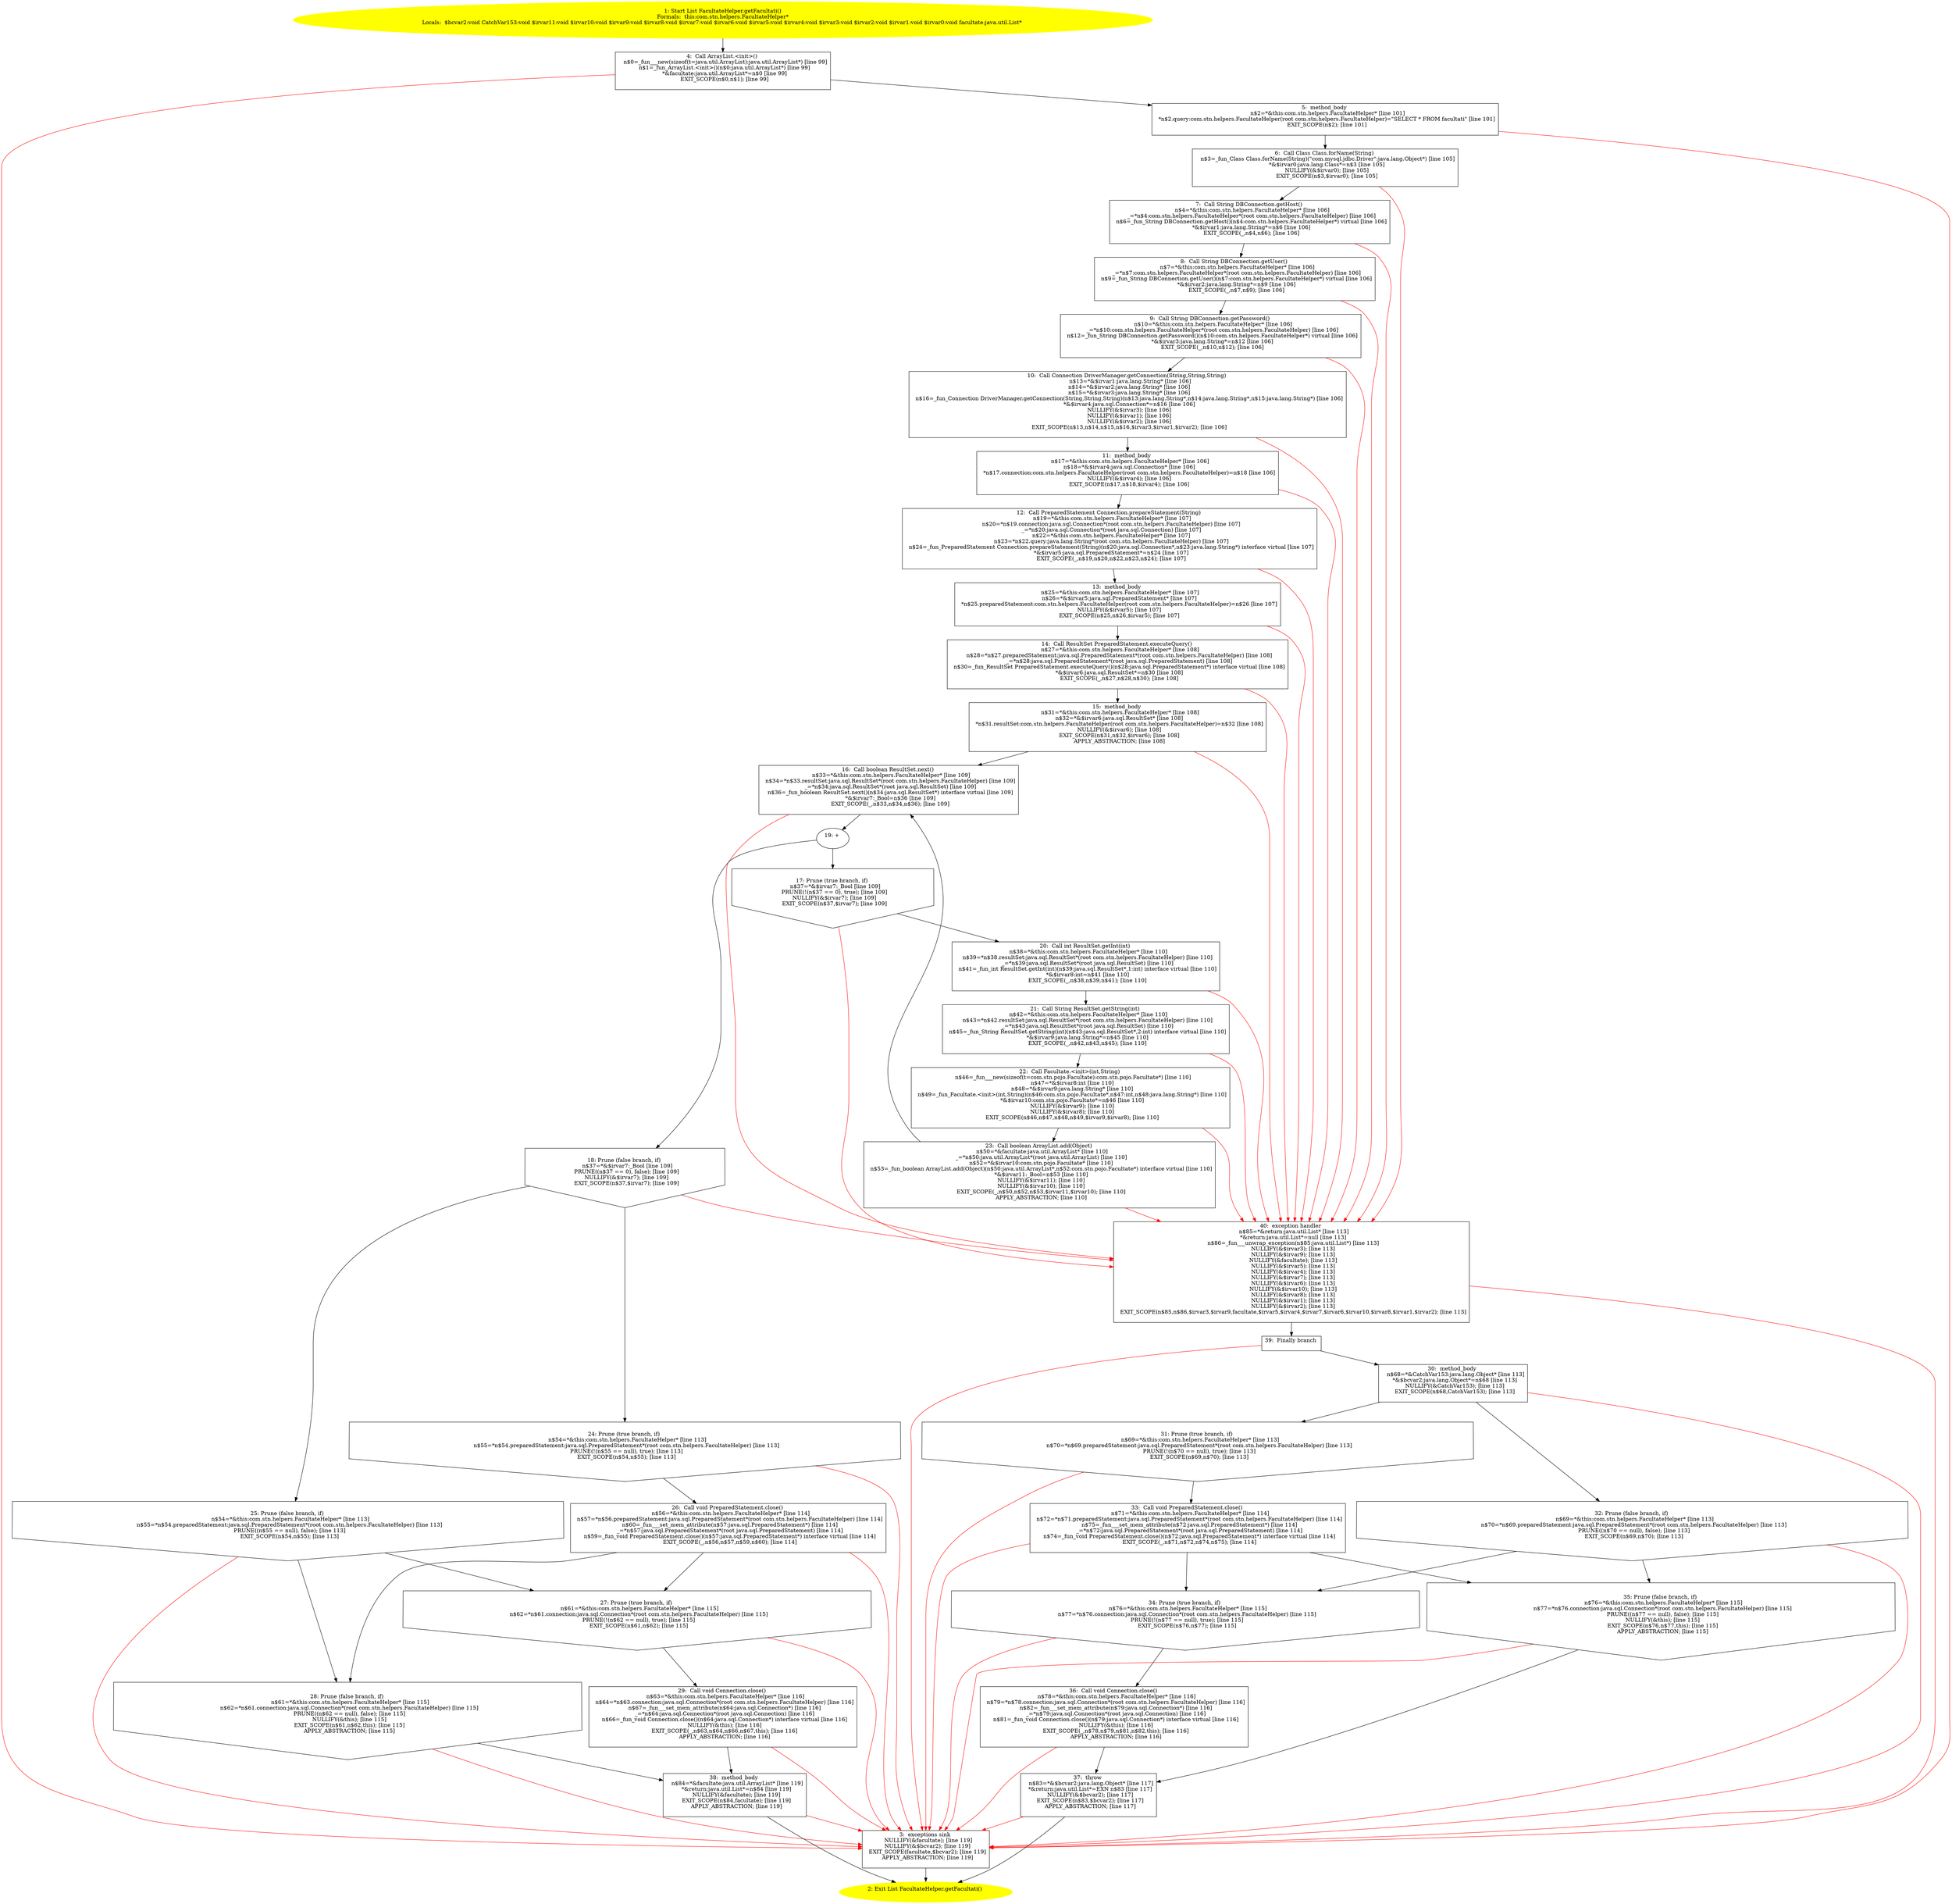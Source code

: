 /* @generated */
digraph cfg {
"com.stn.helpers.FacultateHelper.getFacultati():java.util.List.4bb472b084fa0573bd95fa3c87fb6974_1" [label="1: Start List FacultateHelper.getFacultati()\nFormals:  this:com.stn.helpers.FacultateHelper*\nLocals:  $bcvar2:void CatchVar153:void $irvar11:void $irvar10:void $irvar9:void $irvar8:void $irvar7:void $irvar6:void $irvar5:void $irvar4:void $irvar3:void $irvar2:void $irvar1:void $irvar0:void facultate:java.util.List* \n  " color=yellow style=filled]
	

	 "com.stn.helpers.FacultateHelper.getFacultati():java.util.List.4bb472b084fa0573bd95fa3c87fb6974_1" -> "com.stn.helpers.FacultateHelper.getFacultati():java.util.List.4bb472b084fa0573bd95fa3c87fb6974_4" ;
"com.stn.helpers.FacultateHelper.getFacultati():java.util.List.4bb472b084fa0573bd95fa3c87fb6974_2" [label="2: Exit List FacultateHelper.getFacultati() \n  " color=yellow style=filled]
	

"com.stn.helpers.FacultateHelper.getFacultati():java.util.List.4bb472b084fa0573bd95fa3c87fb6974_3" [label="3:  exceptions sink \n   NULLIFY(&facultate); [line 119]\n  NULLIFY(&$bcvar2); [line 119]\n  EXIT_SCOPE(facultate,$bcvar2); [line 119]\n  APPLY_ABSTRACTION; [line 119]\n " shape="box"]
	

	 "com.stn.helpers.FacultateHelper.getFacultati():java.util.List.4bb472b084fa0573bd95fa3c87fb6974_3" -> "com.stn.helpers.FacultateHelper.getFacultati():java.util.List.4bb472b084fa0573bd95fa3c87fb6974_2" ;
"com.stn.helpers.FacultateHelper.getFacultati():java.util.List.4bb472b084fa0573bd95fa3c87fb6974_4" [label="4:  Call ArrayList.<init>() \n   n$0=_fun___new(sizeof(t=java.util.ArrayList):java.util.ArrayList*) [line 99]\n  n$1=_fun_ArrayList.<init>()(n$0:java.util.ArrayList*) [line 99]\n  *&facultate:java.util.ArrayList*=n$0 [line 99]\n  EXIT_SCOPE(n$0,n$1); [line 99]\n " shape="box"]
	

	 "com.stn.helpers.FacultateHelper.getFacultati():java.util.List.4bb472b084fa0573bd95fa3c87fb6974_4" -> "com.stn.helpers.FacultateHelper.getFacultati():java.util.List.4bb472b084fa0573bd95fa3c87fb6974_5" ;
	 "com.stn.helpers.FacultateHelper.getFacultati():java.util.List.4bb472b084fa0573bd95fa3c87fb6974_4" -> "com.stn.helpers.FacultateHelper.getFacultati():java.util.List.4bb472b084fa0573bd95fa3c87fb6974_3" [color="red" ];
"com.stn.helpers.FacultateHelper.getFacultati():java.util.List.4bb472b084fa0573bd95fa3c87fb6974_5" [label="5:  method_body \n   n$2=*&this:com.stn.helpers.FacultateHelper* [line 101]\n  *n$2.query:com.stn.helpers.FacultateHelper(root com.stn.helpers.FacultateHelper)=\"SELECT * FROM facultati\" [line 101]\n  EXIT_SCOPE(n$2); [line 101]\n " shape="box"]
	

	 "com.stn.helpers.FacultateHelper.getFacultati():java.util.List.4bb472b084fa0573bd95fa3c87fb6974_5" -> "com.stn.helpers.FacultateHelper.getFacultati():java.util.List.4bb472b084fa0573bd95fa3c87fb6974_6" ;
	 "com.stn.helpers.FacultateHelper.getFacultati():java.util.List.4bb472b084fa0573bd95fa3c87fb6974_5" -> "com.stn.helpers.FacultateHelper.getFacultati():java.util.List.4bb472b084fa0573bd95fa3c87fb6974_3" [color="red" ];
"com.stn.helpers.FacultateHelper.getFacultati():java.util.List.4bb472b084fa0573bd95fa3c87fb6974_6" [label="6:  Call Class Class.forName(String) \n   n$3=_fun_Class Class.forName(String)(\"com.mysql.jdbc.Driver\":java.lang.Object*) [line 105]\n  *&$irvar0:java.lang.Class*=n$3 [line 105]\n  NULLIFY(&$irvar0); [line 105]\n  EXIT_SCOPE(n$3,$irvar0); [line 105]\n " shape="box"]
	

	 "com.stn.helpers.FacultateHelper.getFacultati():java.util.List.4bb472b084fa0573bd95fa3c87fb6974_6" -> "com.stn.helpers.FacultateHelper.getFacultati():java.util.List.4bb472b084fa0573bd95fa3c87fb6974_7" ;
	 "com.stn.helpers.FacultateHelper.getFacultati():java.util.List.4bb472b084fa0573bd95fa3c87fb6974_6" -> "com.stn.helpers.FacultateHelper.getFacultati():java.util.List.4bb472b084fa0573bd95fa3c87fb6974_40" [color="red" ];
"com.stn.helpers.FacultateHelper.getFacultati():java.util.List.4bb472b084fa0573bd95fa3c87fb6974_7" [label="7:  Call String DBConnection.getHost() \n   n$4=*&this:com.stn.helpers.FacultateHelper* [line 106]\n  _=*n$4:com.stn.helpers.FacultateHelper*(root com.stn.helpers.FacultateHelper) [line 106]\n  n$6=_fun_String DBConnection.getHost()(n$4:com.stn.helpers.FacultateHelper*) virtual [line 106]\n  *&$irvar1:java.lang.String*=n$6 [line 106]\n  EXIT_SCOPE(_,n$4,n$6); [line 106]\n " shape="box"]
	

	 "com.stn.helpers.FacultateHelper.getFacultati():java.util.List.4bb472b084fa0573bd95fa3c87fb6974_7" -> "com.stn.helpers.FacultateHelper.getFacultati():java.util.List.4bb472b084fa0573bd95fa3c87fb6974_8" ;
	 "com.stn.helpers.FacultateHelper.getFacultati():java.util.List.4bb472b084fa0573bd95fa3c87fb6974_7" -> "com.stn.helpers.FacultateHelper.getFacultati():java.util.List.4bb472b084fa0573bd95fa3c87fb6974_40" [color="red" ];
"com.stn.helpers.FacultateHelper.getFacultati():java.util.List.4bb472b084fa0573bd95fa3c87fb6974_8" [label="8:  Call String DBConnection.getUser() \n   n$7=*&this:com.stn.helpers.FacultateHelper* [line 106]\n  _=*n$7:com.stn.helpers.FacultateHelper*(root com.stn.helpers.FacultateHelper) [line 106]\n  n$9=_fun_String DBConnection.getUser()(n$7:com.stn.helpers.FacultateHelper*) virtual [line 106]\n  *&$irvar2:java.lang.String*=n$9 [line 106]\n  EXIT_SCOPE(_,n$7,n$9); [line 106]\n " shape="box"]
	

	 "com.stn.helpers.FacultateHelper.getFacultati():java.util.List.4bb472b084fa0573bd95fa3c87fb6974_8" -> "com.stn.helpers.FacultateHelper.getFacultati():java.util.List.4bb472b084fa0573bd95fa3c87fb6974_9" ;
	 "com.stn.helpers.FacultateHelper.getFacultati():java.util.List.4bb472b084fa0573bd95fa3c87fb6974_8" -> "com.stn.helpers.FacultateHelper.getFacultati():java.util.List.4bb472b084fa0573bd95fa3c87fb6974_40" [color="red" ];
"com.stn.helpers.FacultateHelper.getFacultati():java.util.List.4bb472b084fa0573bd95fa3c87fb6974_9" [label="9:  Call String DBConnection.getPassword() \n   n$10=*&this:com.stn.helpers.FacultateHelper* [line 106]\n  _=*n$10:com.stn.helpers.FacultateHelper*(root com.stn.helpers.FacultateHelper) [line 106]\n  n$12=_fun_String DBConnection.getPassword()(n$10:com.stn.helpers.FacultateHelper*) virtual [line 106]\n  *&$irvar3:java.lang.String*=n$12 [line 106]\n  EXIT_SCOPE(_,n$10,n$12); [line 106]\n " shape="box"]
	

	 "com.stn.helpers.FacultateHelper.getFacultati():java.util.List.4bb472b084fa0573bd95fa3c87fb6974_9" -> "com.stn.helpers.FacultateHelper.getFacultati():java.util.List.4bb472b084fa0573bd95fa3c87fb6974_10" ;
	 "com.stn.helpers.FacultateHelper.getFacultati():java.util.List.4bb472b084fa0573bd95fa3c87fb6974_9" -> "com.stn.helpers.FacultateHelper.getFacultati():java.util.List.4bb472b084fa0573bd95fa3c87fb6974_40" [color="red" ];
"com.stn.helpers.FacultateHelper.getFacultati():java.util.List.4bb472b084fa0573bd95fa3c87fb6974_10" [label="10:  Call Connection DriverManager.getConnection(String,String,String) \n   n$13=*&$irvar1:java.lang.String* [line 106]\n  n$14=*&$irvar2:java.lang.String* [line 106]\n  n$15=*&$irvar3:java.lang.String* [line 106]\n  n$16=_fun_Connection DriverManager.getConnection(String,String,String)(n$13:java.lang.String*,n$14:java.lang.String*,n$15:java.lang.String*) [line 106]\n  *&$irvar4:java.sql.Connection*=n$16 [line 106]\n  NULLIFY(&$irvar3); [line 106]\n  NULLIFY(&$irvar1); [line 106]\n  NULLIFY(&$irvar2); [line 106]\n  EXIT_SCOPE(n$13,n$14,n$15,n$16,$irvar3,$irvar1,$irvar2); [line 106]\n " shape="box"]
	

	 "com.stn.helpers.FacultateHelper.getFacultati():java.util.List.4bb472b084fa0573bd95fa3c87fb6974_10" -> "com.stn.helpers.FacultateHelper.getFacultati():java.util.List.4bb472b084fa0573bd95fa3c87fb6974_11" ;
	 "com.stn.helpers.FacultateHelper.getFacultati():java.util.List.4bb472b084fa0573bd95fa3c87fb6974_10" -> "com.stn.helpers.FacultateHelper.getFacultati():java.util.List.4bb472b084fa0573bd95fa3c87fb6974_40" [color="red" ];
"com.stn.helpers.FacultateHelper.getFacultati():java.util.List.4bb472b084fa0573bd95fa3c87fb6974_11" [label="11:  method_body \n   n$17=*&this:com.stn.helpers.FacultateHelper* [line 106]\n  n$18=*&$irvar4:java.sql.Connection* [line 106]\n  *n$17.connection:com.stn.helpers.FacultateHelper(root com.stn.helpers.FacultateHelper)=n$18 [line 106]\n  NULLIFY(&$irvar4); [line 106]\n  EXIT_SCOPE(n$17,n$18,$irvar4); [line 106]\n " shape="box"]
	

	 "com.stn.helpers.FacultateHelper.getFacultati():java.util.List.4bb472b084fa0573bd95fa3c87fb6974_11" -> "com.stn.helpers.FacultateHelper.getFacultati():java.util.List.4bb472b084fa0573bd95fa3c87fb6974_12" ;
	 "com.stn.helpers.FacultateHelper.getFacultati():java.util.List.4bb472b084fa0573bd95fa3c87fb6974_11" -> "com.stn.helpers.FacultateHelper.getFacultati():java.util.List.4bb472b084fa0573bd95fa3c87fb6974_40" [color="red" ];
"com.stn.helpers.FacultateHelper.getFacultati():java.util.List.4bb472b084fa0573bd95fa3c87fb6974_12" [label="12:  Call PreparedStatement Connection.prepareStatement(String) \n   n$19=*&this:com.stn.helpers.FacultateHelper* [line 107]\n  n$20=*n$19.connection:java.sql.Connection*(root com.stn.helpers.FacultateHelper) [line 107]\n  _=*n$20:java.sql.Connection*(root java.sql.Connection) [line 107]\n  n$22=*&this:com.stn.helpers.FacultateHelper* [line 107]\n  n$23=*n$22.query:java.lang.String*(root com.stn.helpers.FacultateHelper) [line 107]\n  n$24=_fun_PreparedStatement Connection.prepareStatement(String)(n$20:java.sql.Connection*,n$23:java.lang.String*) interface virtual [line 107]\n  *&$irvar5:java.sql.PreparedStatement*=n$24 [line 107]\n  EXIT_SCOPE(_,n$19,n$20,n$22,n$23,n$24); [line 107]\n " shape="box"]
	

	 "com.stn.helpers.FacultateHelper.getFacultati():java.util.List.4bb472b084fa0573bd95fa3c87fb6974_12" -> "com.stn.helpers.FacultateHelper.getFacultati():java.util.List.4bb472b084fa0573bd95fa3c87fb6974_13" ;
	 "com.stn.helpers.FacultateHelper.getFacultati():java.util.List.4bb472b084fa0573bd95fa3c87fb6974_12" -> "com.stn.helpers.FacultateHelper.getFacultati():java.util.List.4bb472b084fa0573bd95fa3c87fb6974_40" [color="red" ];
"com.stn.helpers.FacultateHelper.getFacultati():java.util.List.4bb472b084fa0573bd95fa3c87fb6974_13" [label="13:  method_body \n   n$25=*&this:com.stn.helpers.FacultateHelper* [line 107]\n  n$26=*&$irvar5:java.sql.PreparedStatement* [line 107]\n  *n$25.preparedStatement:com.stn.helpers.FacultateHelper(root com.stn.helpers.FacultateHelper)=n$26 [line 107]\n  NULLIFY(&$irvar5); [line 107]\n  EXIT_SCOPE(n$25,n$26,$irvar5); [line 107]\n " shape="box"]
	

	 "com.stn.helpers.FacultateHelper.getFacultati():java.util.List.4bb472b084fa0573bd95fa3c87fb6974_13" -> "com.stn.helpers.FacultateHelper.getFacultati():java.util.List.4bb472b084fa0573bd95fa3c87fb6974_14" ;
	 "com.stn.helpers.FacultateHelper.getFacultati():java.util.List.4bb472b084fa0573bd95fa3c87fb6974_13" -> "com.stn.helpers.FacultateHelper.getFacultati():java.util.List.4bb472b084fa0573bd95fa3c87fb6974_40" [color="red" ];
"com.stn.helpers.FacultateHelper.getFacultati():java.util.List.4bb472b084fa0573bd95fa3c87fb6974_14" [label="14:  Call ResultSet PreparedStatement.executeQuery() \n   n$27=*&this:com.stn.helpers.FacultateHelper* [line 108]\n  n$28=*n$27.preparedStatement:java.sql.PreparedStatement*(root com.stn.helpers.FacultateHelper) [line 108]\n  _=*n$28:java.sql.PreparedStatement*(root java.sql.PreparedStatement) [line 108]\n  n$30=_fun_ResultSet PreparedStatement.executeQuery()(n$28:java.sql.PreparedStatement*) interface virtual [line 108]\n  *&$irvar6:java.sql.ResultSet*=n$30 [line 108]\n  EXIT_SCOPE(_,n$27,n$28,n$30); [line 108]\n " shape="box"]
	

	 "com.stn.helpers.FacultateHelper.getFacultati():java.util.List.4bb472b084fa0573bd95fa3c87fb6974_14" -> "com.stn.helpers.FacultateHelper.getFacultati():java.util.List.4bb472b084fa0573bd95fa3c87fb6974_15" ;
	 "com.stn.helpers.FacultateHelper.getFacultati():java.util.List.4bb472b084fa0573bd95fa3c87fb6974_14" -> "com.stn.helpers.FacultateHelper.getFacultati():java.util.List.4bb472b084fa0573bd95fa3c87fb6974_40" [color="red" ];
"com.stn.helpers.FacultateHelper.getFacultati():java.util.List.4bb472b084fa0573bd95fa3c87fb6974_15" [label="15:  method_body \n   n$31=*&this:com.stn.helpers.FacultateHelper* [line 108]\n  n$32=*&$irvar6:java.sql.ResultSet* [line 108]\n  *n$31.resultSet:com.stn.helpers.FacultateHelper(root com.stn.helpers.FacultateHelper)=n$32 [line 108]\n  NULLIFY(&$irvar6); [line 108]\n  EXIT_SCOPE(n$31,n$32,$irvar6); [line 108]\n  APPLY_ABSTRACTION; [line 108]\n " shape="box"]
	

	 "com.stn.helpers.FacultateHelper.getFacultati():java.util.List.4bb472b084fa0573bd95fa3c87fb6974_15" -> "com.stn.helpers.FacultateHelper.getFacultati():java.util.List.4bb472b084fa0573bd95fa3c87fb6974_16" ;
	 "com.stn.helpers.FacultateHelper.getFacultati():java.util.List.4bb472b084fa0573bd95fa3c87fb6974_15" -> "com.stn.helpers.FacultateHelper.getFacultati():java.util.List.4bb472b084fa0573bd95fa3c87fb6974_40" [color="red" ];
"com.stn.helpers.FacultateHelper.getFacultati():java.util.List.4bb472b084fa0573bd95fa3c87fb6974_16" [label="16:  Call boolean ResultSet.next() \n   n$33=*&this:com.stn.helpers.FacultateHelper* [line 109]\n  n$34=*n$33.resultSet:java.sql.ResultSet*(root com.stn.helpers.FacultateHelper) [line 109]\n  _=*n$34:java.sql.ResultSet*(root java.sql.ResultSet) [line 109]\n  n$36=_fun_boolean ResultSet.next()(n$34:java.sql.ResultSet*) interface virtual [line 109]\n  *&$irvar7:_Bool=n$36 [line 109]\n  EXIT_SCOPE(_,n$33,n$34,n$36); [line 109]\n " shape="box"]
	

	 "com.stn.helpers.FacultateHelper.getFacultati():java.util.List.4bb472b084fa0573bd95fa3c87fb6974_16" -> "com.stn.helpers.FacultateHelper.getFacultati():java.util.List.4bb472b084fa0573bd95fa3c87fb6974_19" ;
	 "com.stn.helpers.FacultateHelper.getFacultati():java.util.List.4bb472b084fa0573bd95fa3c87fb6974_16" -> "com.stn.helpers.FacultateHelper.getFacultati():java.util.List.4bb472b084fa0573bd95fa3c87fb6974_40" [color="red" ];
"com.stn.helpers.FacultateHelper.getFacultati():java.util.List.4bb472b084fa0573bd95fa3c87fb6974_17" [label="17: Prune (true branch, if) \n   n$37=*&$irvar7:_Bool [line 109]\n  PRUNE(!(n$37 == 0), true); [line 109]\n  NULLIFY(&$irvar7); [line 109]\n  EXIT_SCOPE(n$37,$irvar7); [line 109]\n " shape="invhouse"]
	

	 "com.stn.helpers.FacultateHelper.getFacultati():java.util.List.4bb472b084fa0573bd95fa3c87fb6974_17" -> "com.stn.helpers.FacultateHelper.getFacultati():java.util.List.4bb472b084fa0573bd95fa3c87fb6974_20" ;
	 "com.stn.helpers.FacultateHelper.getFacultati():java.util.List.4bb472b084fa0573bd95fa3c87fb6974_17" -> "com.stn.helpers.FacultateHelper.getFacultati():java.util.List.4bb472b084fa0573bd95fa3c87fb6974_40" [color="red" ];
"com.stn.helpers.FacultateHelper.getFacultati():java.util.List.4bb472b084fa0573bd95fa3c87fb6974_18" [label="18: Prune (false branch, if) \n   n$37=*&$irvar7:_Bool [line 109]\n  PRUNE((n$37 == 0), false); [line 109]\n  NULLIFY(&$irvar7); [line 109]\n  EXIT_SCOPE(n$37,$irvar7); [line 109]\n " shape="invhouse"]
	

	 "com.stn.helpers.FacultateHelper.getFacultati():java.util.List.4bb472b084fa0573bd95fa3c87fb6974_18" -> "com.stn.helpers.FacultateHelper.getFacultati():java.util.List.4bb472b084fa0573bd95fa3c87fb6974_24" ;
	 "com.stn.helpers.FacultateHelper.getFacultati():java.util.List.4bb472b084fa0573bd95fa3c87fb6974_18" -> "com.stn.helpers.FacultateHelper.getFacultati():java.util.List.4bb472b084fa0573bd95fa3c87fb6974_25" ;
	 "com.stn.helpers.FacultateHelper.getFacultati():java.util.List.4bb472b084fa0573bd95fa3c87fb6974_18" -> "com.stn.helpers.FacultateHelper.getFacultati():java.util.List.4bb472b084fa0573bd95fa3c87fb6974_40" [color="red" ];
"com.stn.helpers.FacultateHelper.getFacultati():java.util.List.4bb472b084fa0573bd95fa3c87fb6974_19" [label="19: + \n  " ]
	

	 "com.stn.helpers.FacultateHelper.getFacultati():java.util.List.4bb472b084fa0573bd95fa3c87fb6974_19" -> "com.stn.helpers.FacultateHelper.getFacultati():java.util.List.4bb472b084fa0573bd95fa3c87fb6974_17" ;
	 "com.stn.helpers.FacultateHelper.getFacultati():java.util.List.4bb472b084fa0573bd95fa3c87fb6974_19" -> "com.stn.helpers.FacultateHelper.getFacultati():java.util.List.4bb472b084fa0573bd95fa3c87fb6974_18" ;
"com.stn.helpers.FacultateHelper.getFacultati():java.util.List.4bb472b084fa0573bd95fa3c87fb6974_20" [label="20:  Call int ResultSet.getInt(int) \n   n$38=*&this:com.stn.helpers.FacultateHelper* [line 110]\n  n$39=*n$38.resultSet:java.sql.ResultSet*(root com.stn.helpers.FacultateHelper) [line 110]\n  _=*n$39:java.sql.ResultSet*(root java.sql.ResultSet) [line 110]\n  n$41=_fun_int ResultSet.getInt(int)(n$39:java.sql.ResultSet*,1:int) interface virtual [line 110]\n  *&$irvar8:int=n$41 [line 110]\n  EXIT_SCOPE(_,n$38,n$39,n$41); [line 110]\n " shape="box"]
	

	 "com.stn.helpers.FacultateHelper.getFacultati():java.util.List.4bb472b084fa0573bd95fa3c87fb6974_20" -> "com.stn.helpers.FacultateHelper.getFacultati():java.util.List.4bb472b084fa0573bd95fa3c87fb6974_21" ;
	 "com.stn.helpers.FacultateHelper.getFacultati():java.util.List.4bb472b084fa0573bd95fa3c87fb6974_20" -> "com.stn.helpers.FacultateHelper.getFacultati():java.util.List.4bb472b084fa0573bd95fa3c87fb6974_40" [color="red" ];
"com.stn.helpers.FacultateHelper.getFacultati():java.util.List.4bb472b084fa0573bd95fa3c87fb6974_21" [label="21:  Call String ResultSet.getString(int) \n   n$42=*&this:com.stn.helpers.FacultateHelper* [line 110]\n  n$43=*n$42.resultSet:java.sql.ResultSet*(root com.stn.helpers.FacultateHelper) [line 110]\n  _=*n$43:java.sql.ResultSet*(root java.sql.ResultSet) [line 110]\n  n$45=_fun_String ResultSet.getString(int)(n$43:java.sql.ResultSet*,2:int) interface virtual [line 110]\n  *&$irvar9:java.lang.String*=n$45 [line 110]\n  EXIT_SCOPE(_,n$42,n$43,n$45); [line 110]\n " shape="box"]
	

	 "com.stn.helpers.FacultateHelper.getFacultati():java.util.List.4bb472b084fa0573bd95fa3c87fb6974_21" -> "com.stn.helpers.FacultateHelper.getFacultati():java.util.List.4bb472b084fa0573bd95fa3c87fb6974_22" ;
	 "com.stn.helpers.FacultateHelper.getFacultati():java.util.List.4bb472b084fa0573bd95fa3c87fb6974_21" -> "com.stn.helpers.FacultateHelper.getFacultati():java.util.List.4bb472b084fa0573bd95fa3c87fb6974_40" [color="red" ];
"com.stn.helpers.FacultateHelper.getFacultati():java.util.List.4bb472b084fa0573bd95fa3c87fb6974_22" [label="22:  Call Facultate.<init>(int,String) \n   n$46=_fun___new(sizeof(t=com.stn.pojo.Facultate):com.stn.pojo.Facultate*) [line 110]\n  n$47=*&$irvar8:int [line 110]\n  n$48=*&$irvar9:java.lang.String* [line 110]\n  n$49=_fun_Facultate.<init>(int,String)(n$46:com.stn.pojo.Facultate*,n$47:int,n$48:java.lang.String*) [line 110]\n  *&$irvar10:com.stn.pojo.Facultate*=n$46 [line 110]\n  NULLIFY(&$irvar9); [line 110]\n  NULLIFY(&$irvar8); [line 110]\n  EXIT_SCOPE(n$46,n$47,n$48,n$49,$irvar9,$irvar8); [line 110]\n " shape="box"]
	

	 "com.stn.helpers.FacultateHelper.getFacultati():java.util.List.4bb472b084fa0573bd95fa3c87fb6974_22" -> "com.stn.helpers.FacultateHelper.getFacultati():java.util.List.4bb472b084fa0573bd95fa3c87fb6974_23" ;
	 "com.stn.helpers.FacultateHelper.getFacultati():java.util.List.4bb472b084fa0573bd95fa3c87fb6974_22" -> "com.stn.helpers.FacultateHelper.getFacultati():java.util.List.4bb472b084fa0573bd95fa3c87fb6974_40" [color="red" ];
"com.stn.helpers.FacultateHelper.getFacultati():java.util.List.4bb472b084fa0573bd95fa3c87fb6974_23" [label="23:  Call boolean ArrayList.add(Object) \n   n$50=*&facultate:java.util.ArrayList* [line 110]\n  _=*n$50:java.util.ArrayList*(root java.util.ArrayList) [line 110]\n  n$52=*&$irvar10:com.stn.pojo.Facultate* [line 110]\n  n$53=_fun_boolean ArrayList.add(Object)(n$50:java.util.ArrayList*,n$52:com.stn.pojo.Facultate*) interface virtual [line 110]\n  *&$irvar11:_Bool=n$53 [line 110]\n  NULLIFY(&$irvar11); [line 110]\n  NULLIFY(&$irvar10); [line 110]\n  EXIT_SCOPE(_,n$50,n$52,n$53,$irvar11,$irvar10); [line 110]\n  APPLY_ABSTRACTION; [line 110]\n " shape="box"]
	

	 "com.stn.helpers.FacultateHelper.getFacultati():java.util.List.4bb472b084fa0573bd95fa3c87fb6974_23" -> "com.stn.helpers.FacultateHelper.getFacultati():java.util.List.4bb472b084fa0573bd95fa3c87fb6974_16" ;
	 "com.stn.helpers.FacultateHelper.getFacultati():java.util.List.4bb472b084fa0573bd95fa3c87fb6974_23" -> "com.stn.helpers.FacultateHelper.getFacultati():java.util.List.4bb472b084fa0573bd95fa3c87fb6974_40" [color="red" ];
"com.stn.helpers.FacultateHelper.getFacultati():java.util.List.4bb472b084fa0573bd95fa3c87fb6974_24" [label="24: Prune (true branch, if) \n   n$54=*&this:com.stn.helpers.FacultateHelper* [line 113]\n  n$55=*n$54.preparedStatement:java.sql.PreparedStatement*(root com.stn.helpers.FacultateHelper) [line 113]\n  PRUNE(!(n$55 == null), true); [line 113]\n  EXIT_SCOPE(n$54,n$55); [line 113]\n " shape="invhouse"]
	

	 "com.stn.helpers.FacultateHelper.getFacultati():java.util.List.4bb472b084fa0573bd95fa3c87fb6974_24" -> "com.stn.helpers.FacultateHelper.getFacultati():java.util.List.4bb472b084fa0573bd95fa3c87fb6974_26" ;
	 "com.stn.helpers.FacultateHelper.getFacultati():java.util.List.4bb472b084fa0573bd95fa3c87fb6974_24" -> "com.stn.helpers.FacultateHelper.getFacultati():java.util.List.4bb472b084fa0573bd95fa3c87fb6974_3" [color="red" ];
"com.stn.helpers.FacultateHelper.getFacultati():java.util.List.4bb472b084fa0573bd95fa3c87fb6974_25" [label="25: Prune (false branch, if) \n   n$54=*&this:com.stn.helpers.FacultateHelper* [line 113]\n  n$55=*n$54.preparedStatement:java.sql.PreparedStatement*(root com.stn.helpers.FacultateHelper) [line 113]\n  PRUNE((n$55 == null), false); [line 113]\n  EXIT_SCOPE(n$54,n$55); [line 113]\n " shape="invhouse"]
	

	 "com.stn.helpers.FacultateHelper.getFacultati():java.util.List.4bb472b084fa0573bd95fa3c87fb6974_25" -> "com.stn.helpers.FacultateHelper.getFacultati():java.util.List.4bb472b084fa0573bd95fa3c87fb6974_27" ;
	 "com.stn.helpers.FacultateHelper.getFacultati():java.util.List.4bb472b084fa0573bd95fa3c87fb6974_25" -> "com.stn.helpers.FacultateHelper.getFacultati():java.util.List.4bb472b084fa0573bd95fa3c87fb6974_28" ;
	 "com.stn.helpers.FacultateHelper.getFacultati():java.util.List.4bb472b084fa0573bd95fa3c87fb6974_25" -> "com.stn.helpers.FacultateHelper.getFacultati():java.util.List.4bb472b084fa0573bd95fa3c87fb6974_3" [color="red" ];
"com.stn.helpers.FacultateHelper.getFacultati():java.util.List.4bb472b084fa0573bd95fa3c87fb6974_26" [label="26:  Call void PreparedStatement.close() \n   n$56=*&this:com.stn.helpers.FacultateHelper* [line 114]\n  n$57=*n$56.preparedStatement:java.sql.PreparedStatement*(root com.stn.helpers.FacultateHelper) [line 114]\n  n$60=_fun___set_mem_attribute(n$57:java.sql.PreparedStatement*) [line 114]\n  _=*n$57:java.sql.PreparedStatement*(root java.sql.PreparedStatement) [line 114]\n  n$59=_fun_void PreparedStatement.close()(n$57:java.sql.PreparedStatement*) interface virtual [line 114]\n  EXIT_SCOPE(_,n$56,n$57,n$59,n$60); [line 114]\n " shape="box"]
	

	 "com.stn.helpers.FacultateHelper.getFacultati():java.util.List.4bb472b084fa0573bd95fa3c87fb6974_26" -> "com.stn.helpers.FacultateHelper.getFacultati():java.util.List.4bb472b084fa0573bd95fa3c87fb6974_27" ;
	 "com.stn.helpers.FacultateHelper.getFacultati():java.util.List.4bb472b084fa0573bd95fa3c87fb6974_26" -> "com.stn.helpers.FacultateHelper.getFacultati():java.util.List.4bb472b084fa0573bd95fa3c87fb6974_28" ;
	 "com.stn.helpers.FacultateHelper.getFacultati():java.util.List.4bb472b084fa0573bd95fa3c87fb6974_26" -> "com.stn.helpers.FacultateHelper.getFacultati():java.util.List.4bb472b084fa0573bd95fa3c87fb6974_3" [color="red" ];
"com.stn.helpers.FacultateHelper.getFacultati():java.util.List.4bb472b084fa0573bd95fa3c87fb6974_27" [label="27: Prune (true branch, if) \n   n$61=*&this:com.stn.helpers.FacultateHelper* [line 115]\n  n$62=*n$61.connection:java.sql.Connection*(root com.stn.helpers.FacultateHelper) [line 115]\n  PRUNE(!(n$62 == null), true); [line 115]\n  EXIT_SCOPE(n$61,n$62); [line 115]\n " shape="invhouse"]
	

	 "com.stn.helpers.FacultateHelper.getFacultati():java.util.List.4bb472b084fa0573bd95fa3c87fb6974_27" -> "com.stn.helpers.FacultateHelper.getFacultati():java.util.List.4bb472b084fa0573bd95fa3c87fb6974_29" ;
	 "com.stn.helpers.FacultateHelper.getFacultati():java.util.List.4bb472b084fa0573bd95fa3c87fb6974_27" -> "com.stn.helpers.FacultateHelper.getFacultati():java.util.List.4bb472b084fa0573bd95fa3c87fb6974_3" [color="red" ];
"com.stn.helpers.FacultateHelper.getFacultati():java.util.List.4bb472b084fa0573bd95fa3c87fb6974_28" [label="28: Prune (false branch, if) \n   n$61=*&this:com.stn.helpers.FacultateHelper* [line 115]\n  n$62=*n$61.connection:java.sql.Connection*(root com.stn.helpers.FacultateHelper) [line 115]\n  PRUNE((n$62 == null), false); [line 115]\n  NULLIFY(&this); [line 115]\n  EXIT_SCOPE(n$61,n$62,this); [line 115]\n  APPLY_ABSTRACTION; [line 115]\n " shape="invhouse"]
	

	 "com.stn.helpers.FacultateHelper.getFacultati():java.util.List.4bb472b084fa0573bd95fa3c87fb6974_28" -> "com.stn.helpers.FacultateHelper.getFacultati():java.util.List.4bb472b084fa0573bd95fa3c87fb6974_38" ;
	 "com.stn.helpers.FacultateHelper.getFacultati():java.util.List.4bb472b084fa0573bd95fa3c87fb6974_28" -> "com.stn.helpers.FacultateHelper.getFacultati():java.util.List.4bb472b084fa0573bd95fa3c87fb6974_3" [color="red" ];
"com.stn.helpers.FacultateHelper.getFacultati():java.util.List.4bb472b084fa0573bd95fa3c87fb6974_29" [label="29:  Call void Connection.close() \n   n$63=*&this:com.stn.helpers.FacultateHelper* [line 116]\n  n$64=*n$63.connection:java.sql.Connection*(root com.stn.helpers.FacultateHelper) [line 116]\n  n$67=_fun___set_mem_attribute(n$64:java.sql.Connection*) [line 116]\n  _=*n$64:java.sql.Connection*(root java.sql.Connection) [line 116]\n  n$66=_fun_void Connection.close()(n$64:java.sql.Connection*) interface virtual [line 116]\n  NULLIFY(&this); [line 116]\n  EXIT_SCOPE(_,n$63,n$64,n$66,n$67,this); [line 116]\n  APPLY_ABSTRACTION; [line 116]\n " shape="box"]
	

	 "com.stn.helpers.FacultateHelper.getFacultati():java.util.List.4bb472b084fa0573bd95fa3c87fb6974_29" -> "com.stn.helpers.FacultateHelper.getFacultati():java.util.List.4bb472b084fa0573bd95fa3c87fb6974_38" ;
	 "com.stn.helpers.FacultateHelper.getFacultati():java.util.List.4bb472b084fa0573bd95fa3c87fb6974_29" -> "com.stn.helpers.FacultateHelper.getFacultati():java.util.List.4bb472b084fa0573bd95fa3c87fb6974_3" [color="red" ];
"com.stn.helpers.FacultateHelper.getFacultati():java.util.List.4bb472b084fa0573bd95fa3c87fb6974_30" [label="30:  method_body \n   n$68=*&CatchVar153:java.lang.Object* [line 113]\n  *&$bcvar2:java.lang.Object*=n$68 [line 113]\n  NULLIFY(&CatchVar153); [line 113]\n  EXIT_SCOPE(n$68,CatchVar153); [line 113]\n " shape="box"]
	

	 "com.stn.helpers.FacultateHelper.getFacultati():java.util.List.4bb472b084fa0573bd95fa3c87fb6974_30" -> "com.stn.helpers.FacultateHelper.getFacultati():java.util.List.4bb472b084fa0573bd95fa3c87fb6974_31" ;
	 "com.stn.helpers.FacultateHelper.getFacultati():java.util.List.4bb472b084fa0573bd95fa3c87fb6974_30" -> "com.stn.helpers.FacultateHelper.getFacultati():java.util.List.4bb472b084fa0573bd95fa3c87fb6974_32" ;
	 "com.stn.helpers.FacultateHelper.getFacultati():java.util.List.4bb472b084fa0573bd95fa3c87fb6974_30" -> "com.stn.helpers.FacultateHelper.getFacultati():java.util.List.4bb472b084fa0573bd95fa3c87fb6974_3" [color="red" ];
"com.stn.helpers.FacultateHelper.getFacultati():java.util.List.4bb472b084fa0573bd95fa3c87fb6974_31" [label="31: Prune (true branch, if) \n   n$69=*&this:com.stn.helpers.FacultateHelper* [line 113]\n  n$70=*n$69.preparedStatement:java.sql.PreparedStatement*(root com.stn.helpers.FacultateHelper) [line 113]\n  PRUNE(!(n$70 == null), true); [line 113]\n  EXIT_SCOPE(n$69,n$70); [line 113]\n " shape="invhouse"]
	

	 "com.stn.helpers.FacultateHelper.getFacultati():java.util.List.4bb472b084fa0573bd95fa3c87fb6974_31" -> "com.stn.helpers.FacultateHelper.getFacultati():java.util.List.4bb472b084fa0573bd95fa3c87fb6974_33" ;
	 "com.stn.helpers.FacultateHelper.getFacultati():java.util.List.4bb472b084fa0573bd95fa3c87fb6974_31" -> "com.stn.helpers.FacultateHelper.getFacultati():java.util.List.4bb472b084fa0573bd95fa3c87fb6974_3" [color="red" ];
"com.stn.helpers.FacultateHelper.getFacultati():java.util.List.4bb472b084fa0573bd95fa3c87fb6974_32" [label="32: Prune (false branch, if) \n   n$69=*&this:com.stn.helpers.FacultateHelper* [line 113]\n  n$70=*n$69.preparedStatement:java.sql.PreparedStatement*(root com.stn.helpers.FacultateHelper) [line 113]\n  PRUNE((n$70 == null), false); [line 113]\n  EXIT_SCOPE(n$69,n$70); [line 113]\n " shape="invhouse"]
	

	 "com.stn.helpers.FacultateHelper.getFacultati():java.util.List.4bb472b084fa0573bd95fa3c87fb6974_32" -> "com.stn.helpers.FacultateHelper.getFacultati():java.util.List.4bb472b084fa0573bd95fa3c87fb6974_34" ;
	 "com.stn.helpers.FacultateHelper.getFacultati():java.util.List.4bb472b084fa0573bd95fa3c87fb6974_32" -> "com.stn.helpers.FacultateHelper.getFacultati():java.util.List.4bb472b084fa0573bd95fa3c87fb6974_35" ;
	 "com.stn.helpers.FacultateHelper.getFacultati():java.util.List.4bb472b084fa0573bd95fa3c87fb6974_32" -> "com.stn.helpers.FacultateHelper.getFacultati():java.util.List.4bb472b084fa0573bd95fa3c87fb6974_3" [color="red" ];
"com.stn.helpers.FacultateHelper.getFacultati():java.util.List.4bb472b084fa0573bd95fa3c87fb6974_33" [label="33:  Call void PreparedStatement.close() \n   n$71=*&this:com.stn.helpers.FacultateHelper* [line 114]\n  n$72=*n$71.preparedStatement:java.sql.PreparedStatement*(root com.stn.helpers.FacultateHelper) [line 114]\n  n$75=_fun___set_mem_attribute(n$72:java.sql.PreparedStatement*) [line 114]\n  _=*n$72:java.sql.PreparedStatement*(root java.sql.PreparedStatement) [line 114]\n  n$74=_fun_void PreparedStatement.close()(n$72:java.sql.PreparedStatement*) interface virtual [line 114]\n  EXIT_SCOPE(_,n$71,n$72,n$74,n$75); [line 114]\n " shape="box"]
	

	 "com.stn.helpers.FacultateHelper.getFacultati():java.util.List.4bb472b084fa0573bd95fa3c87fb6974_33" -> "com.stn.helpers.FacultateHelper.getFacultati():java.util.List.4bb472b084fa0573bd95fa3c87fb6974_34" ;
	 "com.stn.helpers.FacultateHelper.getFacultati():java.util.List.4bb472b084fa0573bd95fa3c87fb6974_33" -> "com.stn.helpers.FacultateHelper.getFacultati():java.util.List.4bb472b084fa0573bd95fa3c87fb6974_35" ;
	 "com.stn.helpers.FacultateHelper.getFacultati():java.util.List.4bb472b084fa0573bd95fa3c87fb6974_33" -> "com.stn.helpers.FacultateHelper.getFacultati():java.util.List.4bb472b084fa0573bd95fa3c87fb6974_3" [color="red" ];
"com.stn.helpers.FacultateHelper.getFacultati():java.util.List.4bb472b084fa0573bd95fa3c87fb6974_34" [label="34: Prune (true branch, if) \n   n$76=*&this:com.stn.helpers.FacultateHelper* [line 115]\n  n$77=*n$76.connection:java.sql.Connection*(root com.stn.helpers.FacultateHelper) [line 115]\n  PRUNE(!(n$77 == null), true); [line 115]\n  EXIT_SCOPE(n$76,n$77); [line 115]\n " shape="invhouse"]
	

	 "com.stn.helpers.FacultateHelper.getFacultati():java.util.List.4bb472b084fa0573bd95fa3c87fb6974_34" -> "com.stn.helpers.FacultateHelper.getFacultati():java.util.List.4bb472b084fa0573bd95fa3c87fb6974_36" ;
	 "com.stn.helpers.FacultateHelper.getFacultati():java.util.List.4bb472b084fa0573bd95fa3c87fb6974_34" -> "com.stn.helpers.FacultateHelper.getFacultati():java.util.List.4bb472b084fa0573bd95fa3c87fb6974_3" [color="red" ];
"com.stn.helpers.FacultateHelper.getFacultati():java.util.List.4bb472b084fa0573bd95fa3c87fb6974_35" [label="35: Prune (false branch, if) \n   n$76=*&this:com.stn.helpers.FacultateHelper* [line 115]\n  n$77=*n$76.connection:java.sql.Connection*(root com.stn.helpers.FacultateHelper) [line 115]\n  PRUNE((n$77 == null), false); [line 115]\n  NULLIFY(&this); [line 115]\n  EXIT_SCOPE(n$76,n$77,this); [line 115]\n  APPLY_ABSTRACTION; [line 115]\n " shape="invhouse"]
	

	 "com.stn.helpers.FacultateHelper.getFacultati():java.util.List.4bb472b084fa0573bd95fa3c87fb6974_35" -> "com.stn.helpers.FacultateHelper.getFacultati():java.util.List.4bb472b084fa0573bd95fa3c87fb6974_37" ;
	 "com.stn.helpers.FacultateHelper.getFacultati():java.util.List.4bb472b084fa0573bd95fa3c87fb6974_35" -> "com.stn.helpers.FacultateHelper.getFacultati():java.util.List.4bb472b084fa0573bd95fa3c87fb6974_3" [color="red" ];
"com.stn.helpers.FacultateHelper.getFacultati():java.util.List.4bb472b084fa0573bd95fa3c87fb6974_36" [label="36:  Call void Connection.close() \n   n$78=*&this:com.stn.helpers.FacultateHelper* [line 116]\n  n$79=*n$78.connection:java.sql.Connection*(root com.stn.helpers.FacultateHelper) [line 116]\n  n$82=_fun___set_mem_attribute(n$79:java.sql.Connection*) [line 116]\n  _=*n$79:java.sql.Connection*(root java.sql.Connection) [line 116]\n  n$81=_fun_void Connection.close()(n$79:java.sql.Connection*) interface virtual [line 116]\n  NULLIFY(&this); [line 116]\n  EXIT_SCOPE(_,n$78,n$79,n$81,n$82,this); [line 116]\n  APPLY_ABSTRACTION; [line 116]\n " shape="box"]
	

	 "com.stn.helpers.FacultateHelper.getFacultati():java.util.List.4bb472b084fa0573bd95fa3c87fb6974_36" -> "com.stn.helpers.FacultateHelper.getFacultati():java.util.List.4bb472b084fa0573bd95fa3c87fb6974_37" ;
	 "com.stn.helpers.FacultateHelper.getFacultati():java.util.List.4bb472b084fa0573bd95fa3c87fb6974_36" -> "com.stn.helpers.FacultateHelper.getFacultati():java.util.List.4bb472b084fa0573bd95fa3c87fb6974_3" [color="red" ];
"com.stn.helpers.FacultateHelper.getFacultati():java.util.List.4bb472b084fa0573bd95fa3c87fb6974_37" [label="37:  throw \n   n$83=*&$bcvar2:java.lang.Object* [line 117]\n  *&return:java.util.List*=EXN n$83 [line 117]\n  NULLIFY(&$bcvar2); [line 117]\n  EXIT_SCOPE(n$83,$bcvar2); [line 117]\n  APPLY_ABSTRACTION; [line 117]\n " shape="box"]
	

	 "com.stn.helpers.FacultateHelper.getFacultati():java.util.List.4bb472b084fa0573bd95fa3c87fb6974_37" -> "com.stn.helpers.FacultateHelper.getFacultati():java.util.List.4bb472b084fa0573bd95fa3c87fb6974_2" ;
	 "com.stn.helpers.FacultateHelper.getFacultati():java.util.List.4bb472b084fa0573bd95fa3c87fb6974_37" -> "com.stn.helpers.FacultateHelper.getFacultati():java.util.List.4bb472b084fa0573bd95fa3c87fb6974_3" [color="red" ];
"com.stn.helpers.FacultateHelper.getFacultati():java.util.List.4bb472b084fa0573bd95fa3c87fb6974_38" [label="38:  method_body \n   n$84=*&facultate:java.util.ArrayList* [line 119]\n  *&return:java.util.List*=n$84 [line 119]\n  NULLIFY(&facultate); [line 119]\n  EXIT_SCOPE(n$84,facultate); [line 119]\n  APPLY_ABSTRACTION; [line 119]\n " shape="box"]
	

	 "com.stn.helpers.FacultateHelper.getFacultati():java.util.List.4bb472b084fa0573bd95fa3c87fb6974_38" -> "com.stn.helpers.FacultateHelper.getFacultati():java.util.List.4bb472b084fa0573bd95fa3c87fb6974_2" ;
	 "com.stn.helpers.FacultateHelper.getFacultati():java.util.List.4bb472b084fa0573bd95fa3c87fb6974_38" -> "com.stn.helpers.FacultateHelper.getFacultati():java.util.List.4bb472b084fa0573bd95fa3c87fb6974_3" [color="red" ];
"com.stn.helpers.FacultateHelper.getFacultati():java.util.List.4bb472b084fa0573bd95fa3c87fb6974_39" [label="39:  Finally branch \n  " shape="box"]
	

	 "com.stn.helpers.FacultateHelper.getFacultati():java.util.List.4bb472b084fa0573bd95fa3c87fb6974_39" -> "com.stn.helpers.FacultateHelper.getFacultati():java.util.List.4bb472b084fa0573bd95fa3c87fb6974_30" ;
	 "com.stn.helpers.FacultateHelper.getFacultati():java.util.List.4bb472b084fa0573bd95fa3c87fb6974_39" -> "com.stn.helpers.FacultateHelper.getFacultati():java.util.List.4bb472b084fa0573bd95fa3c87fb6974_3" [color="red" ];
"com.stn.helpers.FacultateHelper.getFacultati():java.util.List.4bb472b084fa0573bd95fa3c87fb6974_40" [label="40:  exception handler \n   n$85=*&return:java.util.List* [line 113]\n  *&return:java.util.List*=null [line 113]\n  n$86=_fun___unwrap_exception(n$85:java.util.List*) [line 113]\n  NULLIFY(&$irvar3); [line 113]\n  NULLIFY(&$irvar9); [line 113]\n  NULLIFY(&facultate); [line 113]\n  NULLIFY(&$irvar5); [line 113]\n  NULLIFY(&$irvar4); [line 113]\n  NULLIFY(&$irvar7); [line 113]\n  NULLIFY(&$irvar6); [line 113]\n  NULLIFY(&$irvar10); [line 113]\n  NULLIFY(&$irvar8); [line 113]\n  NULLIFY(&$irvar1); [line 113]\n  NULLIFY(&$irvar2); [line 113]\n  EXIT_SCOPE(n$85,n$86,$irvar3,$irvar9,facultate,$irvar5,$irvar4,$irvar7,$irvar6,$irvar10,$irvar8,$irvar1,$irvar2); [line 113]\n " shape="box"]
	

	 "com.stn.helpers.FacultateHelper.getFacultati():java.util.List.4bb472b084fa0573bd95fa3c87fb6974_40" -> "com.stn.helpers.FacultateHelper.getFacultati():java.util.List.4bb472b084fa0573bd95fa3c87fb6974_39" ;
	 "com.stn.helpers.FacultateHelper.getFacultati():java.util.List.4bb472b084fa0573bd95fa3c87fb6974_40" -> "com.stn.helpers.FacultateHelper.getFacultati():java.util.List.4bb472b084fa0573bd95fa3c87fb6974_3" [color="red" ];
}

